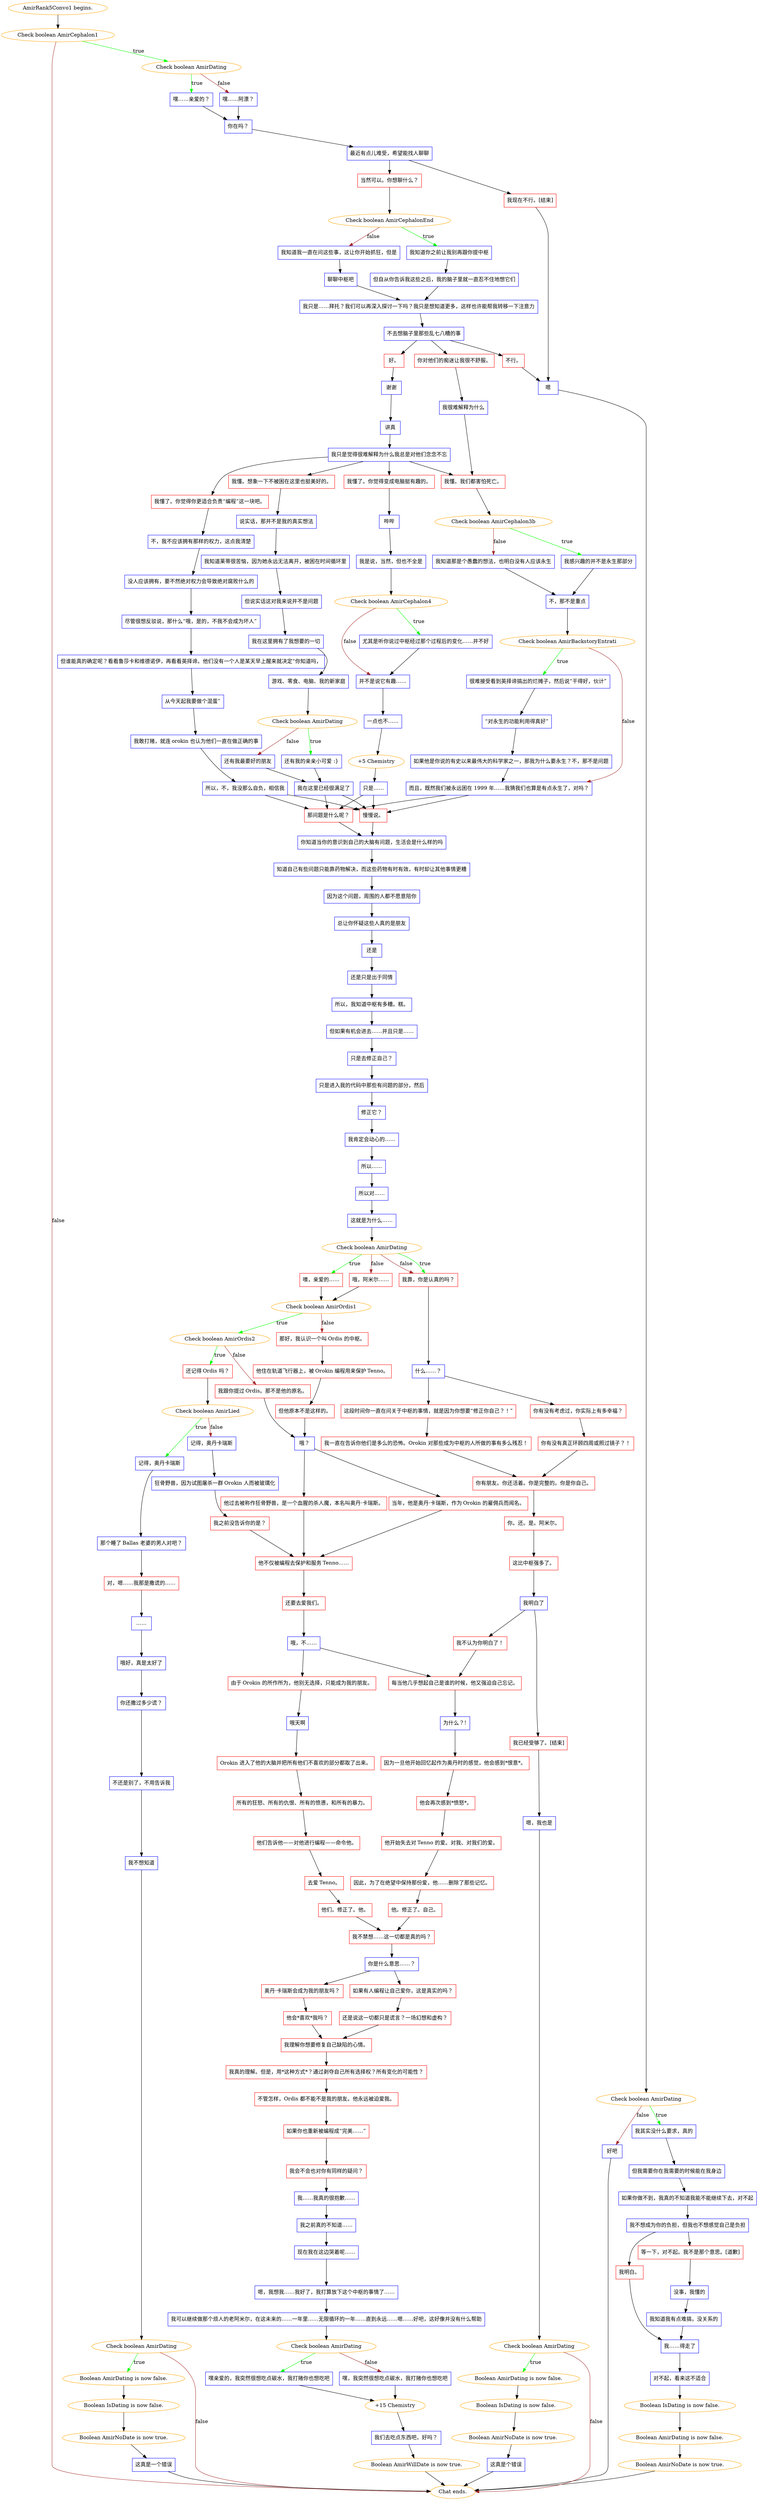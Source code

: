 digraph {
	"AmirRank5Convo1 begins." [color=orange];
		"AmirRank5Convo1 begins." -> j548119213;
	j548119213 [label="Check boolean AmirCephalon1",color=orange];
		j548119213 -> j222941914 [label=true,color=green];
		j548119213 -> "Chat ends." [label=false,color=brown];
	j222941914 [label="Check boolean AmirDating",color=orange];
		j222941914 -> j403922102 [label=true,color=green];
		j222941914 -> j1637276770 [label=false,color=brown];
	"Chat ends." [color=orange];
	j403922102 [label="嘿……亲爱的？",shape=box,color=blue];
		j403922102 -> j2808449042;
	j1637276770 [label="嘿……阿漂？",shape=box,color=blue];
		j1637276770 -> j2808449042;
	j2808449042 [label="你在吗？",shape=box,color=blue];
		j2808449042 -> j2224437014;
	j2224437014 [label="最近有点儿难受，希望能找人聊聊",shape=box,color=blue];
		j2224437014 -> j4163088502;
		j2224437014 -> j3314575784;
	j4163088502 [label="我现在不行。[结束]",shape=box,color=red];
		j4163088502 -> j3889597286;
	j3314575784 [label="当然可以。你想聊什么？",shape=box,color=red];
		j3314575784 -> j20396458;
	j3889597286 [label="嗯",shape=box,color=blue];
		j3889597286 -> j674761093;
	j20396458 [label="Check boolean AmirCephalonEnd",color=orange];
		j20396458 -> j3944314044 [label=true,color=green];
		j20396458 -> j3836835192 [label=false,color=brown];
	j674761093 [label="Check boolean AmirDating",color=orange];
		j674761093 -> j2965007150 [label=true,color=green];
		j674761093 -> j3399391972 [label=false,color=brown];
	j3944314044 [label="我知道你之前让我别再跟你提中枢",shape=box,color=blue];
		j3944314044 -> j2064598577;
	j3836835192 [label="我知道我一直在问这些事，这让你开始抓狂，但是",shape=box,color=blue];
		j3836835192 -> j2288753090;
	j2965007150 [label="我其实没什么要求，真的",shape=box,color=blue];
		j2965007150 -> j1164462982;
	j3399391972 [label="好吧",shape=box,color=blue];
		j3399391972 -> "Chat ends.";
	j2064598577 [label="但自从你告诉我这些之后，我的脑子里就一直忍不住地想它们",shape=box,color=blue];
		j2064598577 -> j3332968217;
	j2288753090 [label="聊聊中枢吧",shape=box,color=blue];
		j2288753090 -> j3332968217;
	j1164462982 [label="但我需要你在我需要的时候能在我身边",shape=box,color=blue];
		j1164462982 -> j2182372353;
	j3332968217 [label="我只是……拜托？我们可以再深入探讨一下吗？我只是想知道更多，这样也许能帮我转移一下注意力",shape=box,color=blue];
		j3332968217 -> j813582008;
	j2182372353 [label="如果你做不到，我真的不知道我能不能继续下去，对不起",shape=box,color=blue];
		j2182372353 -> j3840511281;
	j813582008 [label="不去想脑子里那些乱七八糟的事",shape=box,color=blue];
		j813582008 -> j832328614;
		j813582008 -> j454967665;
		j813582008 -> j276057903;
	j3840511281 [label="我不想成为你的负担，但我也不想感觉自己是负担",shape=box,color=blue];
		j3840511281 -> j4118026303;
		j3840511281 -> j910477892;
	j832328614 [label="不行。",shape=box,color=red];
		j832328614 -> j3889597286;
	j454967665 [label="好。",shape=box,color=red];
		j454967665 -> j2551797983;
	j276057903 [label="你对他们的痴迷让我很不舒服。",shape=box,color=red];
		j276057903 -> j2785356628;
	j4118026303 [label="我明白。",shape=box,color=red];
		j4118026303 -> j3113247150;
	j910477892 [label="等一下，对不起。我不是那个意思。[道歉]",shape=box,color=red];
		j910477892 -> j2655459747;
	j2551797983 [label="谢谢",shape=box,color=blue];
		j2551797983 -> j3164145254;
	j2785356628 [label="我很难解释为什么",shape=box,color=blue];
		j2785356628 -> j588885136;
	j3113247150 [label="我……得走了",shape=box,color=blue];
		j3113247150 -> j2499084269;
	j2655459747 [label="没事，我懂的",shape=box,color=blue];
		j2655459747 -> j1294893275;
	j3164145254 [label="讲真",shape=box,color=blue];
		j3164145254 -> j4168628702;
	j588885136 [label="我懂。我们都害怕死亡。",shape=box,color=red];
		j588885136 -> j492228751;
	j2499084269 [label="对不起，看来这不适合",shape=box,color=blue];
		j2499084269 -> j2483279661;
	j1294893275 [label="我知道我有点难搞，没关系的",shape=box,color=blue];
		j1294893275 -> j3113247150;
	j4168628702 [label="我只是觉得很难解释为什么我总是对他们念念不忘",shape=box,color=blue];
		j4168628702 -> j588885136;
		j4168628702 -> j1012300119;
		j4168628702 -> j1113995372;
		j4168628702 -> j3062911730;
	j492228751 [label="Check boolean AmirCephalon3b",color=orange];
		j492228751 -> j550932288 [label=true,color=green];
		j492228751 -> j4079028508 [label=false,color=brown];
	j2483279661 [label="Boolean IsDating is now false.",color=orange];
		j2483279661 -> j911677755;
	j1012300119 [label="我懂。想象一下不被困在这里也挺美好的。",shape=box,color=red];
		j1012300119 -> j3809791011;
	j1113995372 [label="我懂了。你觉得你更适合负责“编程”这一块吧。",shape=box,color=red];
		j1113995372 -> j288410397;
	j3062911730 [label="我懂了。你觉得变成电脑挺有趣的。",shape=box,color=red];
		j3062911730 -> j2853875838;
	j550932288 [label="我感兴趣的并不是永生那部分",shape=box,color=blue];
		j550932288 -> j2467396926;
	j4079028508 [label="我知道那是个愚蠢的想法，也明白没有人应该永生",shape=box,color=blue];
		j4079028508 -> j2467396926;
	j911677755 [label="Boolean AmirDating is now false.",color=orange];
		j911677755 -> j1438323710;
	j3809791011 [label="说实话，那并不是我的真实想法",shape=box,color=blue];
		j3809791011 -> j1532576403;
	j288410397 [label="不，我不应该拥有那样的权力，这点我清楚",shape=box,color=blue];
		j288410397 -> j3959738663;
	j2853875838 [label="哔哔",shape=box,color=blue];
		j2853875838 -> j2361967706;
	j2467396926 [label="不，那不是重点",shape=box,color=blue];
		j2467396926 -> j427368731;
	j1438323710 [label="Boolean AmirNoDate is now true.",color=orange];
		j1438323710 -> "Chat ends.";
	j1532576403 [label="我知道莱蒂很苦恼，因为她永远无法离开，被困在时间循环里",shape=box,color=blue];
		j1532576403 -> j4053718871;
	j3959738663 [label="没人应该拥有，要不然绝对权力会导致绝对腐败什么的",shape=box,color=blue];
		j3959738663 -> j2522352378;
	j2361967706 [label="我是说，当然，但也不全是",shape=box,color=blue];
		j2361967706 -> j3210509153;
	j427368731 [label="Check boolean AmirBackstoryEntrati",color=orange];
		j427368731 -> j1717932458 [label=true,color=green];
		j427368731 -> j1944621467 [label=false,color=brown];
	j4053718871 [label="但说实话这对我来说并不是问题",shape=box,color=blue];
		j4053718871 -> j431402105;
	j2522352378 [label="尽管很想反驳说，那什么“哦，是的，不我不会成为坏人”",shape=box,color=blue];
		j2522352378 -> j253107459;
	j3210509153 [label="Check boolean AmirCephalon4",color=orange];
		j3210509153 -> j1539096536 [label=true,color=green];
		j3210509153 -> j3522519345 [label=false,color=brown];
	j1717932458 [label="很难接受看到英择谛搞出的烂摊子，然后说“干得好，伙计”",shape=box,color=blue];
		j1717932458 -> j1023832662;
	j1944621467 [label="而且，既然我们被永远困在 1999 年……我猜我们也算是有点永生了，对吗？",shape=box,color=blue];
		j1944621467 -> j4050957727;
		j1944621467 -> j258780717;
	j431402105 [label="我在这里拥有了我想要的一切",shape=box,color=blue];
		j431402105 -> j56289815;
	j253107459 [label="但谁能真的确定呢？看看鲁莎卡和维德诺伊，再看看英择谛。他们没有一个人是某天早上醒来就决定“你知道吗，",shape=box,color=blue];
		j253107459 -> j3076275827;
	j1539096536 [label="尤其是听你说过中枢经过那个过程后的变化……并不好",shape=box,color=blue];
		j1539096536 -> j3522519345;
	j3522519345 [label="并不是说它有趣……",shape=box,color=blue];
		j3522519345 -> j1777347204;
	j1023832662 [label="“对永生的功能利用得真好”",shape=box,color=blue];
		j1023832662 -> j153156398;
	j4050957727 [label="慢慢说。",shape=box,color=red];
		j4050957727 -> j1463645806;
	j258780717 [label="那问题是什么呢？",shape=box,color=red];
		j258780717 -> j1463645806;
	j56289815 [label="游戏、零食、电脑、我的新家庭",shape=box,color=blue];
		j56289815 -> j3960698465;
	j3076275827 [label="从今天起我要做个混蛋”",shape=box,color=blue];
		j3076275827 -> j922693848;
	j1777347204 [label="一点也不……",shape=box,color=blue];
		j1777347204 -> j436770140;
	j153156398 [label="如果他是你说的有史以来最伟大的科学家之一，那我为什么要永生？不，那不是问题",shape=box,color=blue];
		j153156398 -> j1944621467;
	j1463645806 [label="你知道当你的意识到自己的大脑有问题，生活会是什么样的吗",shape=box,color=blue];
		j1463645806 -> j4024564564;
	j3960698465 [label="Check boolean AmirDating",color=orange];
		j3960698465 -> j3814556525 [label=true,color=green];
		j3960698465 -> j473545948 [label=false,color=brown];
	j922693848 [label="我敢打赌，就连 orokin 也认为他们一直在做正确的事",shape=box,color=blue];
		j922693848 -> j2127675183;
	j436770140 [label="+5 Chemistry",color=orange];
		j436770140 -> j532540889;
	j4024564564 [label="知道自己有些问题只能靠药物解决，而这些药物有时有效，有时却让其他事情更糟",shape=box,color=blue];
		j4024564564 -> j3248605520;
	j3814556525 [label="还有我的亲亲小可爱 :}",shape=box,color=blue];
		j3814556525 -> j2502335765;
	j473545948 [label="还有我最要好的朋友",shape=box,color=blue];
		j473545948 -> j2502335765;
	j2127675183 [label="所以，不，我没那么自负，相信我",shape=box,color=blue];
		j2127675183 -> j4050957727;
		j2127675183 -> j258780717;
	j532540889 [label="只是……",shape=box,color=blue];
		j532540889 -> j4050957727;
		j532540889 -> j258780717;
	j3248605520 [label="因为这个问题，周围的人都不愿意陪你",shape=box,color=blue];
		j3248605520 -> j3527083;
	j2502335765 [label="我在这里已经很满足了",shape=box,color=blue];
		j2502335765 -> j4050957727;
		j2502335765 -> j258780717;
	j3527083 [label="总让你怀疑这些人真的是朋友",shape=box,color=blue];
		j3527083 -> j1885650223;
	j1885650223 [label="还是",shape=box,color=blue];
		j1885650223 -> j1805390642;
	j1805390642 [label="还是只是出于同情",shape=box,color=blue];
		j1805390642 -> j2847490738;
	j2847490738 [label="所以，我知道中枢有多糟。糕。",shape=box,color=blue];
		j2847490738 -> j4039631158;
	j4039631158 [label="但如果有机会进去……并且只是……",shape=box,color=blue];
		j4039631158 -> j3582637998;
	j3582637998 [label="只是去修正自己？",shape=box,color=blue];
		j3582637998 -> j3531378180;
	j3531378180 [label="只是进入我的代码中那些有问题的部分，然后",shape=box,color=blue];
		j3531378180 -> j3138566385;
	j3138566385 [label="修正它？",shape=box,color=blue];
		j3138566385 -> j426289601;
	j426289601 [label="我肯定会动心的……",shape=box,color=blue];
		j426289601 -> j3464821595;
	j3464821595 [label="所以……",shape=box,color=blue];
		j3464821595 -> j273591016;
	j273591016 [label="所以对……",shape=box,color=blue];
		j273591016 -> j456846049;
	j456846049 [label="这就是为什么……",shape=box,color=blue];
		j456846049 -> j2665251816;
	j2665251816 [label="Check boolean AmirDating",color=orange];
		j2665251816 -> j2303305202 [label=true,color=green];
		j2665251816 -> j796324757 [label=true,color=green];
		j2665251816 -> j1886922326 [label=false,color=brown];
		j2665251816 -> j796324757 [label=false,color=brown];
	j2303305202 [label="噢，亲爱的……",shape=box,color=red];
		j2303305202 -> j3233125665;
	j796324757 [label="我靠，你是认真的吗？",shape=box,color=red];
		j796324757 -> j1434903830;
	j1886922326 [label="哦，阿米尔……",shape=box,color=red];
		j1886922326 -> j3233125665;
	j3233125665 [label="Check boolean AmirOrdis1",color=orange];
		j3233125665 -> j2834773449 [label=true,color=green];
		j3233125665 -> j3988642992 [label=false,color=brown];
	j1434903830 [label="什么……？",shape=box,color=blue];
		j1434903830 -> j1758478565;
		j1434903830 -> j2728892260;
	j2834773449 [label="Check boolean AmirOrdis2",color=orange];
		j2834773449 -> j3283944951 [label=true,color=green];
		j2834773449 -> j1962958353 [label=false,color=brown];
	j3988642992 [label="那好，我认识一个叫 Ordis 的中枢。",shape=box,color=red];
		j3988642992 -> j3573196524;
	j1758478565 [label="这段时间你一直在问关于中枢的事情，就是因为你想要“修正你自己？！”",shape=box,color=red];
		j1758478565 -> j4264595569;
	j2728892260 [label="你有没有考虑过，你实际上有多幸福？",shape=box,color=red];
		j2728892260 -> j3572149383;
	j3283944951 [label="还记得 Ordis 吗？",shape=box,color=red];
		j3283944951 -> j3415104230;
	j1962958353 [label="我跟你提过 Ordis。那不是他的原名。",shape=box,color=red];
		j1962958353 -> j1540499803;
	j3573196524 [label="他住在轨道飞行器上，被 Orokin 编程用来保护 Tenno。",shape=box,color=red];
		j3573196524 -> j2621425634;
	j4264595569 [label="我一直在告诉你他们是多么的恐怖。Orokin 对那些成为中枢的人所做的事有多么残忍！",shape=box,color=red];
		j4264595569 -> j1083628071;
	j3572149383 [label="你有没有真正环顾四周或照过镜子？！",shape=box,color=red];
		j3572149383 -> j1083628071;
	j3415104230 [label="Check boolean AmirLied",color=orange];
		j3415104230 -> j3873394776 [label=true,color=green];
		j3415104230 -> j3769102702 [label=false,color=brown];
	j1540499803 [label="哦？",shape=box,color=blue];
		j1540499803 -> j559401346;
		j1540499803 -> j3791847391;
	j2621425634 [label="但他原本不是这样的。",shape=box,color=red];
		j2621425634 -> j1540499803;
	j1083628071 [label="你有朋友。你还活着。你是完整的。你是你自己。",shape=box,color=red];
		j1083628071 -> j643507255;
	j3873394776 [label="记得，奥丹卡瑞斯",shape=box,color=blue];
		j3873394776 -> j3568101578;
	j3769102702 [label="记得，奥丹卡瑞斯",shape=box,color=blue];
		j3769102702 -> j1676256032;
	j559401346 [label="他过去被称作狂骨野兽，是一个血腥的杀人魔，本名叫奥丹·卡瑞斯。",shape=box,color=red];
		j559401346 -> j4126125255;
	j3791847391 [label="当年，他是奥丹·卡瑞斯，作为 Orokin 的雇佣兵而闻名。",shape=box,color=red];
		j3791847391 -> j4126125255;
	j643507255 [label="你。还。是。阿米尔。",shape=box,color=red];
		j643507255 -> j2935334869;
	j3568101578 [label="那个睡了 Ballas 老婆的男人对吧？",shape=box,color=blue];
		j3568101578 -> j721424738;
	j1676256032 [label="狂骨野兽，因为试图屠杀一群 Orokin 人而被玻璃化",shape=box,color=blue];
		j1676256032 -> j754698375;
	j4126125255 [label="他不仅被编程去保护和服务 Tenno……",shape=box,color=red];
		j4126125255 -> j2462570693;
	j2935334869 [label="这比中枢强多了。",shape=box,color=red];
		j2935334869 -> j3972489154;
	j721424738 [label="对，嗯……我那是撒谎的……",shape=box,color=red];
		j721424738 -> j3103181706;
	j754698375 [label="我之前没告诉你的是？",shape=box,color=red];
		j754698375 -> j4126125255;
	j2462570693 [label="还要去爱我们。",shape=box,color=red];
		j2462570693 -> j510017419;
	j3972489154 [label="我明白了",shape=box,color=blue];
		j3972489154 -> j2131210065;
		j3972489154 -> j1886228439;
	j3103181706 [label="……",shape=box,color=blue];
		j3103181706 -> j3338167557;
	j510017419 [label="哦，不……",shape=box,color=blue];
		j510017419 -> j3066893784;
		j510017419 -> j3099640628;
	j2131210065 [label="我已经受够了。[结束]",shape=box,color=red];
		j2131210065 -> j1570088653;
	j1886228439 [label="我不认为你明白了！",shape=box,color=red];
		j1886228439 -> j3099640628;
	j3338167557 [label="哦好，真是太好了",shape=box,color=blue];
		j3338167557 -> j408888944;
	j3066893784 [label="由于 Orokin 的所作所为，他别无选择，只能成为我的朋友。",shape=box,color=red];
		j3066893784 -> j3442826667;
	j3099640628 [label="每当他几乎想起自己是谁的时候，他又强迫自己忘记。",shape=box,color=red];
		j3099640628 -> j3651547080;
	j1570088653 [label="嗯，我也是",shape=box,color=blue];
		j1570088653 -> j3876333833;
	j408888944 [label="你还撒过多少谎？",shape=box,color=blue];
		j408888944 -> j1027986652;
	j3442826667 [label="哦天啊",shape=box,color=blue];
		j3442826667 -> j1239751574;
	j3651547080 [label="为什么？!",shape=box,color=blue];
		j3651547080 -> j1287400183;
	j3876333833 [label="Check boolean AmirDating",color=orange];
		j3876333833 -> j3496073408 [label=true,color=green];
		j3876333833 -> "Chat ends." [label=false,color=brown];
	j1027986652 [label="不还是别了，不用告诉我",shape=box,color=blue];
		j1027986652 -> j4031254777;
	j1239751574 [label="Orokin 进入了他的大脑并把所有他们不喜欢的部分都取了出来。",shape=box,color=red];
		j1239751574 -> j3914994362;
	j1287400183 [label="因为一旦他开始回忆起作为奥丹时的感觉，他会感到*恨意*。",shape=box,color=red];
		j1287400183 -> j2276219435;
	j3496073408 [label="Boolean AmirDating is now false.",color=orange];
		j3496073408 -> j476857491;
	j4031254777 [label="我不想知道",shape=box,color=blue];
		j4031254777 -> j532489223;
	j3914994362 [label="所有的狂怒、所有的仇恨、所有的愤懑，和所有的暴力。",shape=box,color=red];
		j3914994362 -> j272631337;
	j2276219435 [label="他会再次感到*愤怒*。",shape=box,color=red];
		j2276219435 -> j479409959;
	j476857491 [label="Boolean IsDating is now false.",color=orange];
		j476857491 -> j110766887;
	j532489223 [label="Check boolean AmirDating",color=orange];
		j532489223 -> j2359481736 [label=true,color=green];
		j532489223 -> "Chat ends." [label=false,color=brown];
	j272631337 [label="他们告诉他——对他进行编程——命令他。",shape=box,color=red];
		j272631337 -> j2969487899;
	j479409959 [label="他开始失去对 Tenno 的爱。对我、对我们的爱。",shape=box,color=red];
		j479409959 -> j2615351281;
	j110766887 [label="Boolean AmirNoDate is now true.",color=orange];
		j110766887 -> j1730738445;
	j2359481736 [label="Boolean AmirDating is now false.",color=orange];
		j2359481736 -> j2801957070;
	j2969487899 [label="去爱 Tenno。",shape=box,color=red];
		j2969487899 -> j64565273;
	j2615351281 [label="因此，为了在绝望中保持那份爱，他……删除了那些记忆。",shape=box,color=red];
		j2615351281 -> j3310930100;
	j1730738445 [label="这真是个错误",shape=box,color=blue];
		j1730738445 -> "Chat ends.";
	j2801957070 [label="Boolean IsDating is now false.",color=orange];
		j2801957070 -> j815148043;
	j64565273 [label="他们。修正了。他。",shape=box,color=red];
		j64565273 -> j4008112152;
	j3310930100 [label="他。修正了。自己。",shape=box,color=red];
		j3310930100 -> j4008112152;
	j815148043 [label="Boolean AmirNoDate is now true.",color=orange];
		j815148043 -> j3637123345;
	j4008112152 [label="我不禁想……这一切都是真的吗？",shape=box,color=red];
		j4008112152 -> j135645689;
	j3637123345 [label="这真是一个错误",shape=box,color=blue];
		j3637123345 -> "Chat ends.";
	j135645689 [label="你是什么意思……？",shape=box,color=blue];
		j135645689 -> j1962822476;
		j135645689 -> j3163226513;
	j1962822476 [label="奥丹·卡瑞斯会成为我的朋友吗？",shape=box,color=red];
		j1962822476 -> j1757824691;
	j3163226513 [label="如果有人编程让自己爱你，这是真实的吗？",shape=box,color=red];
		j3163226513 -> j3496700623;
	j1757824691 [label="他会*喜欢*我吗？",shape=box,color=red];
		j1757824691 -> j1169751138;
	j3496700623 [label="还是说这一切都只是谎言？一场幻想和虚构？",shape=box,color=red];
		j3496700623 -> j1169751138;
	j1169751138 [label="我理解你想要修复自己缺陷的心情。",shape=box,color=red];
		j1169751138 -> j3108840289;
	j3108840289 [label="我真的理解。但是，用*这种方式*？通过剥夺自己所有选择权？所有变化的可能性？",shape=box,color=red];
		j3108840289 -> j606024982;
	j606024982 [label="不管怎样，Ordis 都不能不是我的朋友。他永远被迫爱我。",shape=box,color=red];
		j606024982 -> j3474818754;
	j3474818754 [label="如果你也重新被编程成“完美……”",shape=box,color=red];
		j3474818754 -> j4143152168;
	j4143152168 [label="我会不会也对你有同样的疑问？",shape=box,color=red];
		j4143152168 -> j3185119870;
	j3185119870 [label="我……我真的很抱歉……",shape=box,color=blue];
		j3185119870 -> j1399893433;
	j1399893433 [label="我之前真的不知道……",shape=box,color=blue];
		j1399893433 -> j161275881;
	j161275881 [label="现在我在这边哭着呢……",shape=box,color=blue];
		j161275881 -> j615302322;
	j615302322 [label="嗯，我想我……我好了，我打算放下这个中枢的事情了……",shape=box,color=blue];
		j615302322 -> j715497262;
	j715497262 [label="我可以继续做那个烦人的老阿米尔，在这未来的……一年里……无限循环的一年……直到永远……嗯……好吧，这好像并没有什么帮助",shape=box,color=blue];
		j715497262 -> j1832888177;
	j1832888177 [label="Check boolean AmirDating",color=orange];
		j1832888177 -> j2731556834 [label=true,color=green];
		j1832888177 -> j2546403622 [label=false,color=brown];
	j2731556834 [label="嘿亲爱的，我突然很想吃点碳水，我打赌你也想吃吧",shape=box,color=blue];
		j2731556834 -> j2006145044;
	j2546403622 [label="嘿，我突然很想吃点碳水，我打赌你也想吃吧",shape=box,color=blue];
		j2546403622 -> j2006145044;
	j2006145044 [label="+15 Chemistry",color=orange];
		j2006145044 -> j187930578;
	j187930578 [label="我们去吃点东西吧，好吗？",shape=box,color=blue];
		j187930578 -> j1538486228;
	j1538486228 [label="Boolean AmirWillDate is now true.",color=orange];
		j1538486228 -> "Chat ends.";
}